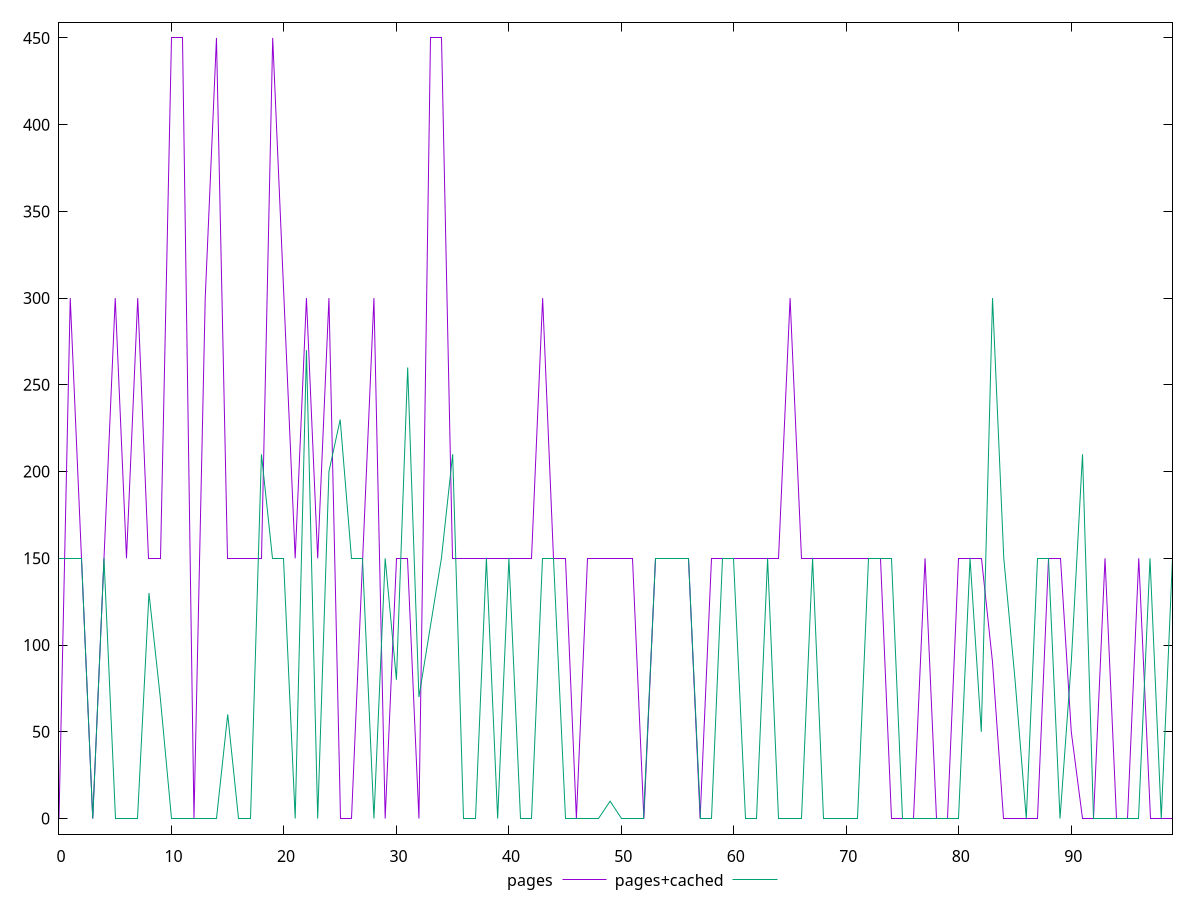 reset

$pages <<EOF
0 0
1 300
2 150
3 0
4 150
5 300
6 150
7 300
8 150
9 150
10 450
11 450
12 0
13 300
14 450
15 150
16 150
17 150
18 150
19 450
20 300
21 150
22 300
23 150
24 300
25 0
26 0
27 150
28 300
29 0
30 150
31 150
32 0
33 450
34 450
35 150
36 150
37 150
38 150
39 150
40 150
41 150
42 150
43 300
44 150
45 150
46 0
47 150
48 150
49 150
50 150
51 150
52 0
53 150
54 150
55 150
56 150
57 0
58 150
59 150
60 150
61 150
62 150
63 150
64 150
65 300
66 150
67 150
68 150
69 150
70 150
71 150
72 150
73 150
74 0
75 0
76 0
77 150
78 0
79 0
80 150
81 150
82 150
83 90
84 0
85 0
86 0
87 0
88 150
89 150
90 50
91 0
92 0
93 150
94 0
95 0
96 150
97 0
98 0
99 0
EOF

$pagesCached <<EOF
0 150
1 150
2 150
3 0
4 150
5 0
6 0
7 0
8 130
9 70
10 0
11 0
12 0
13 0
14 0
15 60
16 0
17 0
18 210
19 150
20 150
21 0
22 270
23 0
24 200
25 230
26 150
27 150
28 0
29 150
30 80
31 260
32 70
33 110
34 150
35 210
36 0
37 0
38 150
39 0
40 150
41 0
42 0
43 150
44 150
45 0
46 0
47 0
48 0
49 10
50 0
51 0
52 0
53 150
54 150
55 150
56 150
57 0
58 0
59 150
60 150
61 0
62 0
63 150
64 0
65 0
66 0
67 150
68 0
69 0
70 0
71 0
72 150
73 150
74 150
75 0
76 0
77 0
78 0
79 0
80 0
81 150
82 50
83 300
84 150
85 80
86 0
87 150
88 150
89 0
90 90
91 210
92 0
93 0
94 0
95 0
96 0
97 150
98 0
99 150
EOF

set key outside below
set xrange [0:99]
set yrange [-9:459]
set trange [-9:459]
set terminal svg size 640, 520 enhanced background rgb 'white'
set output "reprap/unminified-css/comparison/line/0_vs_1.svg"

plot $pages title "pages" with line, \
     $pagesCached title "pages+cached" with line

reset
